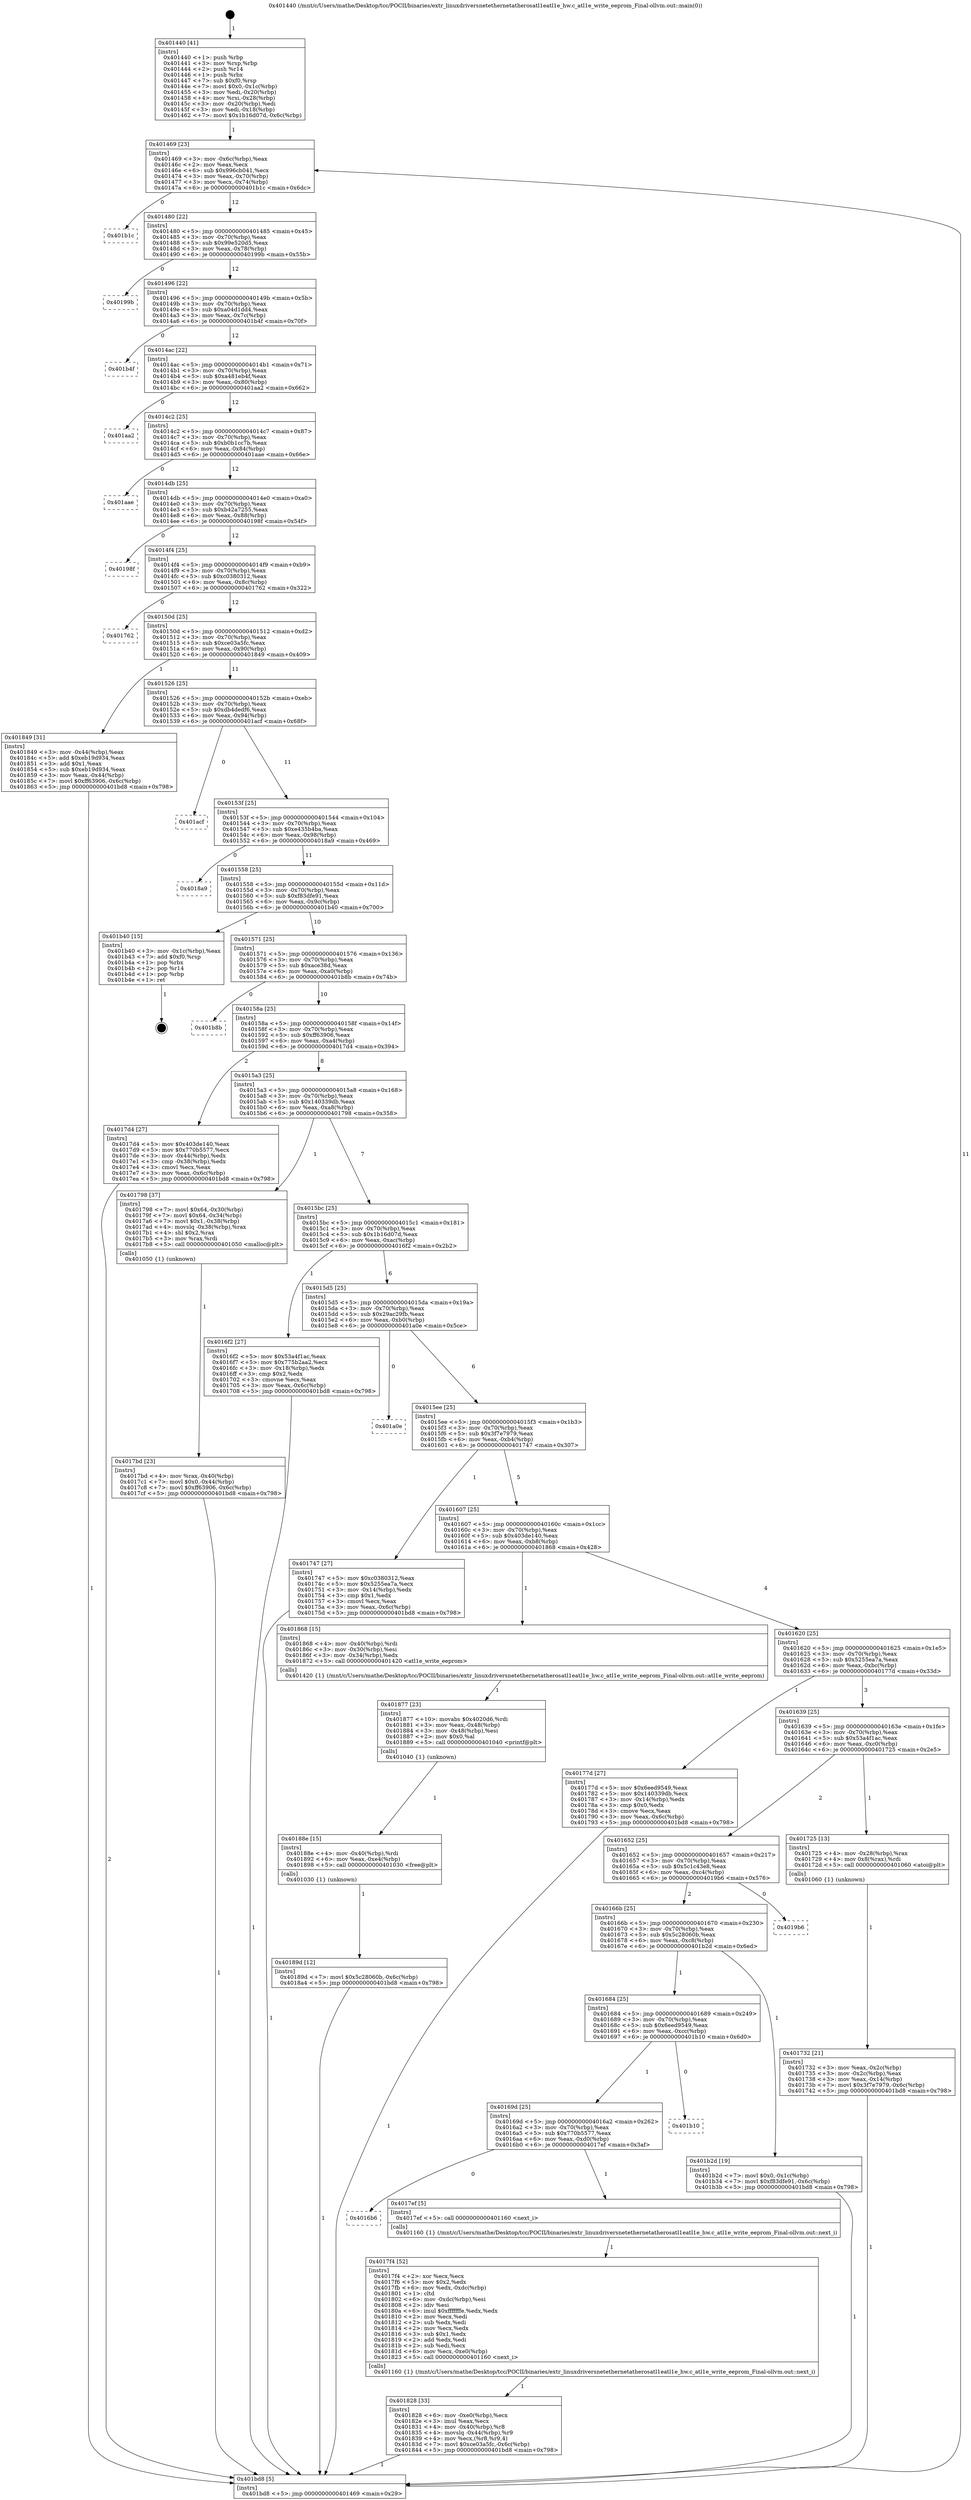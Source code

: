 digraph "0x401440" {
  label = "0x401440 (/mnt/c/Users/mathe/Desktop/tcc/POCII/binaries/extr_linuxdriversnetethernetatherosatl1eatl1e_hw.c_atl1e_write_eeprom_Final-ollvm.out::main(0))"
  labelloc = "t"
  node[shape=record]

  Entry [label="",width=0.3,height=0.3,shape=circle,fillcolor=black,style=filled]
  "0x401469" [label="{
     0x401469 [23]\l
     | [instrs]\l
     &nbsp;&nbsp;0x401469 \<+3\>: mov -0x6c(%rbp),%eax\l
     &nbsp;&nbsp;0x40146c \<+2\>: mov %eax,%ecx\l
     &nbsp;&nbsp;0x40146e \<+6\>: sub $0x996cb041,%ecx\l
     &nbsp;&nbsp;0x401474 \<+3\>: mov %eax,-0x70(%rbp)\l
     &nbsp;&nbsp;0x401477 \<+3\>: mov %ecx,-0x74(%rbp)\l
     &nbsp;&nbsp;0x40147a \<+6\>: je 0000000000401b1c \<main+0x6dc\>\l
  }"]
  "0x401b1c" [label="{
     0x401b1c\l
  }", style=dashed]
  "0x401480" [label="{
     0x401480 [22]\l
     | [instrs]\l
     &nbsp;&nbsp;0x401480 \<+5\>: jmp 0000000000401485 \<main+0x45\>\l
     &nbsp;&nbsp;0x401485 \<+3\>: mov -0x70(%rbp),%eax\l
     &nbsp;&nbsp;0x401488 \<+5\>: sub $0x99e520d5,%eax\l
     &nbsp;&nbsp;0x40148d \<+3\>: mov %eax,-0x78(%rbp)\l
     &nbsp;&nbsp;0x401490 \<+6\>: je 000000000040199b \<main+0x55b\>\l
  }"]
  Exit [label="",width=0.3,height=0.3,shape=circle,fillcolor=black,style=filled,peripheries=2]
  "0x40199b" [label="{
     0x40199b\l
  }", style=dashed]
  "0x401496" [label="{
     0x401496 [22]\l
     | [instrs]\l
     &nbsp;&nbsp;0x401496 \<+5\>: jmp 000000000040149b \<main+0x5b\>\l
     &nbsp;&nbsp;0x40149b \<+3\>: mov -0x70(%rbp),%eax\l
     &nbsp;&nbsp;0x40149e \<+5\>: sub $0xa04d1dd4,%eax\l
     &nbsp;&nbsp;0x4014a3 \<+3\>: mov %eax,-0x7c(%rbp)\l
     &nbsp;&nbsp;0x4014a6 \<+6\>: je 0000000000401b4f \<main+0x70f\>\l
  }"]
  "0x40189d" [label="{
     0x40189d [12]\l
     | [instrs]\l
     &nbsp;&nbsp;0x40189d \<+7\>: movl $0x5c28060b,-0x6c(%rbp)\l
     &nbsp;&nbsp;0x4018a4 \<+5\>: jmp 0000000000401bd8 \<main+0x798\>\l
  }"]
  "0x401b4f" [label="{
     0x401b4f\l
  }", style=dashed]
  "0x4014ac" [label="{
     0x4014ac [22]\l
     | [instrs]\l
     &nbsp;&nbsp;0x4014ac \<+5\>: jmp 00000000004014b1 \<main+0x71\>\l
     &nbsp;&nbsp;0x4014b1 \<+3\>: mov -0x70(%rbp),%eax\l
     &nbsp;&nbsp;0x4014b4 \<+5\>: sub $0xa481eb4f,%eax\l
     &nbsp;&nbsp;0x4014b9 \<+3\>: mov %eax,-0x80(%rbp)\l
     &nbsp;&nbsp;0x4014bc \<+6\>: je 0000000000401aa2 \<main+0x662\>\l
  }"]
  "0x40188e" [label="{
     0x40188e [15]\l
     | [instrs]\l
     &nbsp;&nbsp;0x40188e \<+4\>: mov -0x40(%rbp),%rdi\l
     &nbsp;&nbsp;0x401892 \<+6\>: mov %eax,-0xe4(%rbp)\l
     &nbsp;&nbsp;0x401898 \<+5\>: call 0000000000401030 \<free@plt\>\l
     | [calls]\l
     &nbsp;&nbsp;0x401030 \{1\} (unknown)\l
  }"]
  "0x401aa2" [label="{
     0x401aa2\l
  }", style=dashed]
  "0x4014c2" [label="{
     0x4014c2 [25]\l
     | [instrs]\l
     &nbsp;&nbsp;0x4014c2 \<+5\>: jmp 00000000004014c7 \<main+0x87\>\l
     &nbsp;&nbsp;0x4014c7 \<+3\>: mov -0x70(%rbp),%eax\l
     &nbsp;&nbsp;0x4014ca \<+5\>: sub $0xb0b1cc7b,%eax\l
     &nbsp;&nbsp;0x4014cf \<+6\>: mov %eax,-0x84(%rbp)\l
     &nbsp;&nbsp;0x4014d5 \<+6\>: je 0000000000401aae \<main+0x66e\>\l
  }"]
  "0x401877" [label="{
     0x401877 [23]\l
     | [instrs]\l
     &nbsp;&nbsp;0x401877 \<+10\>: movabs $0x4020d6,%rdi\l
     &nbsp;&nbsp;0x401881 \<+3\>: mov %eax,-0x48(%rbp)\l
     &nbsp;&nbsp;0x401884 \<+3\>: mov -0x48(%rbp),%esi\l
     &nbsp;&nbsp;0x401887 \<+2\>: mov $0x0,%al\l
     &nbsp;&nbsp;0x401889 \<+5\>: call 0000000000401040 \<printf@plt\>\l
     | [calls]\l
     &nbsp;&nbsp;0x401040 \{1\} (unknown)\l
  }"]
  "0x401aae" [label="{
     0x401aae\l
  }", style=dashed]
  "0x4014db" [label="{
     0x4014db [25]\l
     | [instrs]\l
     &nbsp;&nbsp;0x4014db \<+5\>: jmp 00000000004014e0 \<main+0xa0\>\l
     &nbsp;&nbsp;0x4014e0 \<+3\>: mov -0x70(%rbp),%eax\l
     &nbsp;&nbsp;0x4014e3 \<+5\>: sub $0xb42a7255,%eax\l
     &nbsp;&nbsp;0x4014e8 \<+6\>: mov %eax,-0x88(%rbp)\l
     &nbsp;&nbsp;0x4014ee \<+6\>: je 000000000040198f \<main+0x54f\>\l
  }"]
  "0x401828" [label="{
     0x401828 [33]\l
     | [instrs]\l
     &nbsp;&nbsp;0x401828 \<+6\>: mov -0xe0(%rbp),%ecx\l
     &nbsp;&nbsp;0x40182e \<+3\>: imul %eax,%ecx\l
     &nbsp;&nbsp;0x401831 \<+4\>: mov -0x40(%rbp),%r8\l
     &nbsp;&nbsp;0x401835 \<+4\>: movslq -0x44(%rbp),%r9\l
     &nbsp;&nbsp;0x401839 \<+4\>: mov %ecx,(%r8,%r9,4)\l
     &nbsp;&nbsp;0x40183d \<+7\>: movl $0xce03a5fc,-0x6c(%rbp)\l
     &nbsp;&nbsp;0x401844 \<+5\>: jmp 0000000000401bd8 \<main+0x798\>\l
  }"]
  "0x40198f" [label="{
     0x40198f\l
  }", style=dashed]
  "0x4014f4" [label="{
     0x4014f4 [25]\l
     | [instrs]\l
     &nbsp;&nbsp;0x4014f4 \<+5\>: jmp 00000000004014f9 \<main+0xb9\>\l
     &nbsp;&nbsp;0x4014f9 \<+3\>: mov -0x70(%rbp),%eax\l
     &nbsp;&nbsp;0x4014fc \<+5\>: sub $0xc0380312,%eax\l
     &nbsp;&nbsp;0x401501 \<+6\>: mov %eax,-0x8c(%rbp)\l
     &nbsp;&nbsp;0x401507 \<+6\>: je 0000000000401762 \<main+0x322\>\l
  }"]
  "0x4017f4" [label="{
     0x4017f4 [52]\l
     | [instrs]\l
     &nbsp;&nbsp;0x4017f4 \<+2\>: xor %ecx,%ecx\l
     &nbsp;&nbsp;0x4017f6 \<+5\>: mov $0x2,%edx\l
     &nbsp;&nbsp;0x4017fb \<+6\>: mov %edx,-0xdc(%rbp)\l
     &nbsp;&nbsp;0x401801 \<+1\>: cltd\l
     &nbsp;&nbsp;0x401802 \<+6\>: mov -0xdc(%rbp),%esi\l
     &nbsp;&nbsp;0x401808 \<+2\>: idiv %esi\l
     &nbsp;&nbsp;0x40180a \<+6\>: imul $0xfffffffe,%edx,%edx\l
     &nbsp;&nbsp;0x401810 \<+2\>: mov %ecx,%edi\l
     &nbsp;&nbsp;0x401812 \<+2\>: sub %edx,%edi\l
     &nbsp;&nbsp;0x401814 \<+2\>: mov %ecx,%edx\l
     &nbsp;&nbsp;0x401816 \<+3\>: sub $0x1,%edx\l
     &nbsp;&nbsp;0x401819 \<+2\>: add %edx,%edi\l
     &nbsp;&nbsp;0x40181b \<+2\>: sub %edi,%ecx\l
     &nbsp;&nbsp;0x40181d \<+6\>: mov %ecx,-0xe0(%rbp)\l
     &nbsp;&nbsp;0x401823 \<+5\>: call 0000000000401160 \<next_i\>\l
     | [calls]\l
     &nbsp;&nbsp;0x401160 \{1\} (/mnt/c/Users/mathe/Desktop/tcc/POCII/binaries/extr_linuxdriversnetethernetatherosatl1eatl1e_hw.c_atl1e_write_eeprom_Final-ollvm.out::next_i)\l
  }"]
  "0x401762" [label="{
     0x401762\l
  }", style=dashed]
  "0x40150d" [label="{
     0x40150d [25]\l
     | [instrs]\l
     &nbsp;&nbsp;0x40150d \<+5\>: jmp 0000000000401512 \<main+0xd2\>\l
     &nbsp;&nbsp;0x401512 \<+3\>: mov -0x70(%rbp),%eax\l
     &nbsp;&nbsp;0x401515 \<+5\>: sub $0xce03a5fc,%eax\l
     &nbsp;&nbsp;0x40151a \<+6\>: mov %eax,-0x90(%rbp)\l
     &nbsp;&nbsp;0x401520 \<+6\>: je 0000000000401849 \<main+0x409\>\l
  }"]
  "0x4016b6" [label="{
     0x4016b6\l
  }", style=dashed]
  "0x401849" [label="{
     0x401849 [31]\l
     | [instrs]\l
     &nbsp;&nbsp;0x401849 \<+3\>: mov -0x44(%rbp),%eax\l
     &nbsp;&nbsp;0x40184c \<+5\>: add $0xeb19d934,%eax\l
     &nbsp;&nbsp;0x401851 \<+3\>: add $0x1,%eax\l
     &nbsp;&nbsp;0x401854 \<+5\>: sub $0xeb19d934,%eax\l
     &nbsp;&nbsp;0x401859 \<+3\>: mov %eax,-0x44(%rbp)\l
     &nbsp;&nbsp;0x40185c \<+7\>: movl $0xff63906,-0x6c(%rbp)\l
     &nbsp;&nbsp;0x401863 \<+5\>: jmp 0000000000401bd8 \<main+0x798\>\l
  }"]
  "0x401526" [label="{
     0x401526 [25]\l
     | [instrs]\l
     &nbsp;&nbsp;0x401526 \<+5\>: jmp 000000000040152b \<main+0xeb\>\l
     &nbsp;&nbsp;0x40152b \<+3\>: mov -0x70(%rbp),%eax\l
     &nbsp;&nbsp;0x40152e \<+5\>: sub $0xdb4dedf6,%eax\l
     &nbsp;&nbsp;0x401533 \<+6\>: mov %eax,-0x94(%rbp)\l
     &nbsp;&nbsp;0x401539 \<+6\>: je 0000000000401acf \<main+0x68f\>\l
  }"]
  "0x4017ef" [label="{
     0x4017ef [5]\l
     | [instrs]\l
     &nbsp;&nbsp;0x4017ef \<+5\>: call 0000000000401160 \<next_i\>\l
     | [calls]\l
     &nbsp;&nbsp;0x401160 \{1\} (/mnt/c/Users/mathe/Desktop/tcc/POCII/binaries/extr_linuxdriversnetethernetatherosatl1eatl1e_hw.c_atl1e_write_eeprom_Final-ollvm.out::next_i)\l
  }"]
  "0x401acf" [label="{
     0x401acf\l
  }", style=dashed]
  "0x40153f" [label="{
     0x40153f [25]\l
     | [instrs]\l
     &nbsp;&nbsp;0x40153f \<+5\>: jmp 0000000000401544 \<main+0x104\>\l
     &nbsp;&nbsp;0x401544 \<+3\>: mov -0x70(%rbp),%eax\l
     &nbsp;&nbsp;0x401547 \<+5\>: sub $0xe435b4ba,%eax\l
     &nbsp;&nbsp;0x40154c \<+6\>: mov %eax,-0x98(%rbp)\l
     &nbsp;&nbsp;0x401552 \<+6\>: je 00000000004018a9 \<main+0x469\>\l
  }"]
  "0x40169d" [label="{
     0x40169d [25]\l
     | [instrs]\l
     &nbsp;&nbsp;0x40169d \<+5\>: jmp 00000000004016a2 \<main+0x262\>\l
     &nbsp;&nbsp;0x4016a2 \<+3\>: mov -0x70(%rbp),%eax\l
     &nbsp;&nbsp;0x4016a5 \<+5\>: sub $0x770b5577,%eax\l
     &nbsp;&nbsp;0x4016aa \<+6\>: mov %eax,-0xd0(%rbp)\l
     &nbsp;&nbsp;0x4016b0 \<+6\>: je 00000000004017ef \<main+0x3af\>\l
  }"]
  "0x4018a9" [label="{
     0x4018a9\l
  }", style=dashed]
  "0x401558" [label="{
     0x401558 [25]\l
     | [instrs]\l
     &nbsp;&nbsp;0x401558 \<+5\>: jmp 000000000040155d \<main+0x11d\>\l
     &nbsp;&nbsp;0x40155d \<+3\>: mov -0x70(%rbp),%eax\l
     &nbsp;&nbsp;0x401560 \<+5\>: sub $0xf83dfe91,%eax\l
     &nbsp;&nbsp;0x401565 \<+6\>: mov %eax,-0x9c(%rbp)\l
     &nbsp;&nbsp;0x40156b \<+6\>: je 0000000000401b40 \<main+0x700\>\l
  }"]
  "0x401b10" [label="{
     0x401b10\l
  }", style=dashed]
  "0x401b40" [label="{
     0x401b40 [15]\l
     | [instrs]\l
     &nbsp;&nbsp;0x401b40 \<+3\>: mov -0x1c(%rbp),%eax\l
     &nbsp;&nbsp;0x401b43 \<+7\>: add $0xf0,%rsp\l
     &nbsp;&nbsp;0x401b4a \<+1\>: pop %rbx\l
     &nbsp;&nbsp;0x401b4b \<+2\>: pop %r14\l
     &nbsp;&nbsp;0x401b4d \<+1\>: pop %rbp\l
     &nbsp;&nbsp;0x401b4e \<+1\>: ret\l
  }"]
  "0x401571" [label="{
     0x401571 [25]\l
     | [instrs]\l
     &nbsp;&nbsp;0x401571 \<+5\>: jmp 0000000000401576 \<main+0x136\>\l
     &nbsp;&nbsp;0x401576 \<+3\>: mov -0x70(%rbp),%eax\l
     &nbsp;&nbsp;0x401579 \<+5\>: sub $0xace38d,%eax\l
     &nbsp;&nbsp;0x40157e \<+6\>: mov %eax,-0xa0(%rbp)\l
     &nbsp;&nbsp;0x401584 \<+6\>: je 0000000000401b8b \<main+0x74b\>\l
  }"]
  "0x401684" [label="{
     0x401684 [25]\l
     | [instrs]\l
     &nbsp;&nbsp;0x401684 \<+5\>: jmp 0000000000401689 \<main+0x249\>\l
     &nbsp;&nbsp;0x401689 \<+3\>: mov -0x70(%rbp),%eax\l
     &nbsp;&nbsp;0x40168c \<+5\>: sub $0x6eed9549,%eax\l
     &nbsp;&nbsp;0x401691 \<+6\>: mov %eax,-0xcc(%rbp)\l
     &nbsp;&nbsp;0x401697 \<+6\>: je 0000000000401b10 \<main+0x6d0\>\l
  }"]
  "0x401b8b" [label="{
     0x401b8b\l
  }", style=dashed]
  "0x40158a" [label="{
     0x40158a [25]\l
     | [instrs]\l
     &nbsp;&nbsp;0x40158a \<+5\>: jmp 000000000040158f \<main+0x14f\>\l
     &nbsp;&nbsp;0x40158f \<+3\>: mov -0x70(%rbp),%eax\l
     &nbsp;&nbsp;0x401592 \<+5\>: sub $0xff63906,%eax\l
     &nbsp;&nbsp;0x401597 \<+6\>: mov %eax,-0xa4(%rbp)\l
     &nbsp;&nbsp;0x40159d \<+6\>: je 00000000004017d4 \<main+0x394\>\l
  }"]
  "0x401b2d" [label="{
     0x401b2d [19]\l
     | [instrs]\l
     &nbsp;&nbsp;0x401b2d \<+7\>: movl $0x0,-0x1c(%rbp)\l
     &nbsp;&nbsp;0x401b34 \<+7\>: movl $0xf83dfe91,-0x6c(%rbp)\l
     &nbsp;&nbsp;0x401b3b \<+5\>: jmp 0000000000401bd8 \<main+0x798\>\l
  }"]
  "0x4017d4" [label="{
     0x4017d4 [27]\l
     | [instrs]\l
     &nbsp;&nbsp;0x4017d4 \<+5\>: mov $0x403de140,%eax\l
     &nbsp;&nbsp;0x4017d9 \<+5\>: mov $0x770b5577,%ecx\l
     &nbsp;&nbsp;0x4017de \<+3\>: mov -0x44(%rbp),%edx\l
     &nbsp;&nbsp;0x4017e1 \<+3\>: cmp -0x38(%rbp),%edx\l
     &nbsp;&nbsp;0x4017e4 \<+3\>: cmovl %ecx,%eax\l
     &nbsp;&nbsp;0x4017e7 \<+3\>: mov %eax,-0x6c(%rbp)\l
     &nbsp;&nbsp;0x4017ea \<+5\>: jmp 0000000000401bd8 \<main+0x798\>\l
  }"]
  "0x4015a3" [label="{
     0x4015a3 [25]\l
     | [instrs]\l
     &nbsp;&nbsp;0x4015a3 \<+5\>: jmp 00000000004015a8 \<main+0x168\>\l
     &nbsp;&nbsp;0x4015a8 \<+3\>: mov -0x70(%rbp),%eax\l
     &nbsp;&nbsp;0x4015ab \<+5\>: sub $0x140339db,%eax\l
     &nbsp;&nbsp;0x4015b0 \<+6\>: mov %eax,-0xa8(%rbp)\l
     &nbsp;&nbsp;0x4015b6 \<+6\>: je 0000000000401798 \<main+0x358\>\l
  }"]
  "0x40166b" [label="{
     0x40166b [25]\l
     | [instrs]\l
     &nbsp;&nbsp;0x40166b \<+5\>: jmp 0000000000401670 \<main+0x230\>\l
     &nbsp;&nbsp;0x401670 \<+3\>: mov -0x70(%rbp),%eax\l
     &nbsp;&nbsp;0x401673 \<+5\>: sub $0x5c28060b,%eax\l
     &nbsp;&nbsp;0x401678 \<+6\>: mov %eax,-0xc8(%rbp)\l
     &nbsp;&nbsp;0x40167e \<+6\>: je 0000000000401b2d \<main+0x6ed\>\l
  }"]
  "0x401798" [label="{
     0x401798 [37]\l
     | [instrs]\l
     &nbsp;&nbsp;0x401798 \<+7\>: movl $0x64,-0x30(%rbp)\l
     &nbsp;&nbsp;0x40179f \<+7\>: movl $0x64,-0x34(%rbp)\l
     &nbsp;&nbsp;0x4017a6 \<+7\>: movl $0x1,-0x38(%rbp)\l
     &nbsp;&nbsp;0x4017ad \<+4\>: movslq -0x38(%rbp),%rax\l
     &nbsp;&nbsp;0x4017b1 \<+4\>: shl $0x2,%rax\l
     &nbsp;&nbsp;0x4017b5 \<+3\>: mov %rax,%rdi\l
     &nbsp;&nbsp;0x4017b8 \<+5\>: call 0000000000401050 \<malloc@plt\>\l
     | [calls]\l
     &nbsp;&nbsp;0x401050 \{1\} (unknown)\l
  }"]
  "0x4015bc" [label="{
     0x4015bc [25]\l
     | [instrs]\l
     &nbsp;&nbsp;0x4015bc \<+5\>: jmp 00000000004015c1 \<main+0x181\>\l
     &nbsp;&nbsp;0x4015c1 \<+3\>: mov -0x70(%rbp),%eax\l
     &nbsp;&nbsp;0x4015c4 \<+5\>: sub $0x1b16d07d,%eax\l
     &nbsp;&nbsp;0x4015c9 \<+6\>: mov %eax,-0xac(%rbp)\l
     &nbsp;&nbsp;0x4015cf \<+6\>: je 00000000004016f2 \<main+0x2b2\>\l
  }"]
  "0x4019b6" [label="{
     0x4019b6\l
  }", style=dashed]
  "0x4016f2" [label="{
     0x4016f2 [27]\l
     | [instrs]\l
     &nbsp;&nbsp;0x4016f2 \<+5\>: mov $0x53a4f1ac,%eax\l
     &nbsp;&nbsp;0x4016f7 \<+5\>: mov $0x775b2aa2,%ecx\l
     &nbsp;&nbsp;0x4016fc \<+3\>: mov -0x18(%rbp),%edx\l
     &nbsp;&nbsp;0x4016ff \<+3\>: cmp $0x2,%edx\l
     &nbsp;&nbsp;0x401702 \<+3\>: cmovne %ecx,%eax\l
     &nbsp;&nbsp;0x401705 \<+3\>: mov %eax,-0x6c(%rbp)\l
     &nbsp;&nbsp;0x401708 \<+5\>: jmp 0000000000401bd8 \<main+0x798\>\l
  }"]
  "0x4015d5" [label="{
     0x4015d5 [25]\l
     | [instrs]\l
     &nbsp;&nbsp;0x4015d5 \<+5\>: jmp 00000000004015da \<main+0x19a\>\l
     &nbsp;&nbsp;0x4015da \<+3\>: mov -0x70(%rbp),%eax\l
     &nbsp;&nbsp;0x4015dd \<+5\>: sub $0x29ac29fb,%eax\l
     &nbsp;&nbsp;0x4015e2 \<+6\>: mov %eax,-0xb0(%rbp)\l
     &nbsp;&nbsp;0x4015e8 \<+6\>: je 0000000000401a0e \<main+0x5ce\>\l
  }"]
  "0x401bd8" [label="{
     0x401bd8 [5]\l
     | [instrs]\l
     &nbsp;&nbsp;0x401bd8 \<+5\>: jmp 0000000000401469 \<main+0x29\>\l
  }"]
  "0x401440" [label="{
     0x401440 [41]\l
     | [instrs]\l
     &nbsp;&nbsp;0x401440 \<+1\>: push %rbp\l
     &nbsp;&nbsp;0x401441 \<+3\>: mov %rsp,%rbp\l
     &nbsp;&nbsp;0x401444 \<+2\>: push %r14\l
     &nbsp;&nbsp;0x401446 \<+1\>: push %rbx\l
     &nbsp;&nbsp;0x401447 \<+7\>: sub $0xf0,%rsp\l
     &nbsp;&nbsp;0x40144e \<+7\>: movl $0x0,-0x1c(%rbp)\l
     &nbsp;&nbsp;0x401455 \<+3\>: mov %edi,-0x20(%rbp)\l
     &nbsp;&nbsp;0x401458 \<+4\>: mov %rsi,-0x28(%rbp)\l
     &nbsp;&nbsp;0x40145c \<+3\>: mov -0x20(%rbp),%edi\l
     &nbsp;&nbsp;0x40145f \<+3\>: mov %edi,-0x18(%rbp)\l
     &nbsp;&nbsp;0x401462 \<+7\>: movl $0x1b16d07d,-0x6c(%rbp)\l
  }"]
  "0x4017bd" [label="{
     0x4017bd [23]\l
     | [instrs]\l
     &nbsp;&nbsp;0x4017bd \<+4\>: mov %rax,-0x40(%rbp)\l
     &nbsp;&nbsp;0x4017c1 \<+7\>: movl $0x0,-0x44(%rbp)\l
     &nbsp;&nbsp;0x4017c8 \<+7\>: movl $0xff63906,-0x6c(%rbp)\l
     &nbsp;&nbsp;0x4017cf \<+5\>: jmp 0000000000401bd8 \<main+0x798\>\l
  }"]
  "0x401a0e" [label="{
     0x401a0e\l
  }", style=dashed]
  "0x4015ee" [label="{
     0x4015ee [25]\l
     | [instrs]\l
     &nbsp;&nbsp;0x4015ee \<+5\>: jmp 00000000004015f3 \<main+0x1b3\>\l
     &nbsp;&nbsp;0x4015f3 \<+3\>: mov -0x70(%rbp),%eax\l
     &nbsp;&nbsp;0x4015f6 \<+5\>: sub $0x3f7e7979,%eax\l
     &nbsp;&nbsp;0x4015fb \<+6\>: mov %eax,-0xb4(%rbp)\l
     &nbsp;&nbsp;0x401601 \<+6\>: je 0000000000401747 \<main+0x307\>\l
  }"]
  "0x401732" [label="{
     0x401732 [21]\l
     | [instrs]\l
     &nbsp;&nbsp;0x401732 \<+3\>: mov %eax,-0x2c(%rbp)\l
     &nbsp;&nbsp;0x401735 \<+3\>: mov -0x2c(%rbp),%eax\l
     &nbsp;&nbsp;0x401738 \<+3\>: mov %eax,-0x14(%rbp)\l
     &nbsp;&nbsp;0x40173b \<+7\>: movl $0x3f7e7979,-0x6c(%rbp)\l
     &nbsp;&nbsp;0x401742 \<+5\>: jmp 0000000000401bd8 \<main+0x798\>\l
  }"]
  "0x401747" [label="{
     0x401747 [27]\l
     | [instrs]\l
     &nbsp;&nbsp;0x401747 \<+5\>: mov $0xc0380312,%eax\l
     &nbsp;&nbsp;0x40174c \<+5\>: mov $0x5255ea7a,%ecx\l
     &nbsp;&nbsp;0x401751 \<+3\>: mov -0x14(%rbp),%edx\l
     &nbsp;&nbsp;0x401754 \<+3\>: cmp $0x1,%edx\l
     &nbsp;&nbsp;0x401757 \<+3\>: cmovl %ecx,%eax\l
     &nbsp;&nbsp;0x40175a \<+3\>: mov %eax,-0x6c(%rbp)\l
     &nbsp;&nbsp;0x40175d \<+5\>: jmp 0000000000401bd8 \<main+0x798\>\l
  }"]
  "0x401607" [label="{
     0x401607 [25]\l
     | [instrs]\l
     &nbsp;&nbsp;0x401607 \<+5\>: jmp 000000000040160c \<main+0x1cc\>\l
     &nbsp;&nbsp;0x40160c \<+3\>: mov -0x70(%rbp),%eax\l
     &nbsp;&nbsp;0x40160f \<+5\>: sub $0x403de140,%eax\l
     &nbsp;&nbsp;0x401614 \<+6\>: mov %eax,-0xb8(%rbp)\l
     &nbsp;&nbsp;0x40161a \<+6\>: je 0000000000401868 \<main+0x428\>\l
  }"]
  "0x401652" [label="{
     0x401652 [25]\l
     | [instrs]\l
     &nbsp;&nbsp;0x401652 \<+5\>: jmp 0000000000401657 \<main+0x217\>\l
     &nbsp;&nbsp;0x401657 \<+3\>: mov -0x70(%rbp),%eax\l
     &nbsp;&nbsp;0x40165a \<+5\>: sub $0x5c1c43e8,%eax\l
     &nbsp;&nbsp;0x40165f \<+6\>: mov %eax,-0xc4(%rbp)\l
     &nbsp;&nbsp;0x401665 \<+6\>: je 00000000004019b6 \<main+0x576\>\l
  }"]
  "0x401868" [label="{
     0x401868 [15]\l
     | [instrs]\l
     &nbsp;&nbsp;0x401868 \<+4\>: mov -0x40(%rbp),%rdi\l
     &nbsp;&nbsp;0x40186c \<+3\>: mov -0x30(%rbp),%esi\l
     &nbsp;&nbsp;0x40186f \<+3\>: mov -0x34(%rbp),%edx\l
     &nbsp;&nbsp;0x401872 \<+5\>: call 0000000000401420 \<atl1e_write_eeprom\>\l
     | [calls]\l
     &nbsp;&nbsp;0x401420 \{1\} (/mnt/c/Users/mathe/Desktop/tcc/POCII/binaries/extr_linuxdriversnetethernetatherosatl1eatl1e_hw.c_atl1e_write_eeprom_Final-ollvm.out::atl1e_write_eeprom)\l
  }"]
  "0x401620" [label="{
     0x401620 [25]\l
     | [instrs]\l
     &nbsp;&nbsp;0x401620 \<+5\>: jmp 0000000000401625 \<main+0x1e5\>\l
     &nbsp;&nbsp;0x401625 \<+3\>: mov -0x70(%rbp),%eax\l
     &nbsp;&nbsp;0x401628 \<+5\>: sub $0x5255ea7a,%eax\l
     &nbsp;&nbsp;0x40162d \<+6\>: mov %eax,-0xbc(%rbp)\l
     &nbsp;&nbsp;0x401633 \<+6\>: je 000000000040177d \<main+0x33d\>\l
  }"]
  "0x401725" [label="{
     0x401725 [13]\l
     | [instrs]\l
     &nbsp;&nbsp;0x401725 \<+4\>: mov -0x28(%rbp),%rax\l
     &nbsp;&nbsp;0x401729 \<+4\>: mov 0x8(%rax),%rdi\l
     &nbsp;&nbsp;0x40172d \<+5\>: call 0000000000401060 \<atoi@plt\>\l
     | [calls]\l
     &nbsp;&nbsp;0x401060 \{1\} (unknown)\l
  }"]
  "0x40177d" [label="{
     0x40177d [27]\l
     | [instrs]\l
     &nbsp;&nbsp;0x40177d \<+5\>: mov $0x6eed9549,%eax\l
     &nbsp;&nbsp;0x401782 \<+5\>: mov $0x140339db,%ecx\l
     &nbsp;&nbsp;0x401787 \<+3\>: mov -0x14(%rbp),%edx\l
     &nbsp;&nbsp;0x40178a \<+3\>: cmp $0x0,%edx\l
     &nbsp;&nbsp;0x40178d \<+3\>: cmove %ecx,%eax\l
     &nbsp;&nbsp;0x401790 \<+3\>: mov %eax,-0x6c(%rbp)\l
     &nbsp;&nbsp;0x401793 \<+5\>: jmp 0000000000401bd8 \<main+0x798\>\l
  }"]
  "0x401639" [label="{
     0x401639 [25]\l
     | [instrs]\l
     &nbsp;&nbsp;0x401639 \<+5\>: jmp 000000000040163e \<main+0x1fe\>\l
     &nbsp;&nbsp;0x40163e \<+3\>: mov -0x70(%rbp),%eax\l
     &nbsp;&nbsp;0x401641 \<+5\>: sub $0x53a4f1ac,%eax\l
     &nbsp;&nbsp;0x401646 \<+6\>: mov %eax,-0xc0(%rbp)\l
     &nbsp;&nbsp;0x40164c \<+6\>: je 0000000000401725 \<main+0x2e5\>\l
  }"]
  Entry -> "0x401440" [label=" 1"]
  "0x401469" -> "0x401b1c" [label=" 0"]
  "0x401469" -> "0x401480" [label=" 12"]
  "0x401b40" -> Exit [label=" 1"]
  "0x401480" -> "0x40199b" [label=" 0"]
  "0x401480" -> "0x401496" [label=" 12"]
  "0x401b2d" -> "0x401bd8" [label=" 1"]
  "0x401496" -> "0x401b4f" [label=" 0"]
  "0x401496" -> "0x4014ac" [label=" 12"]
  "0x40189d" -> "0x401bd8" [label=" 1"]
  "0x4014ac" -> "0x401aa2" [label=" 0"]
  "0x4014ac" -> "0x4014c2" [label=" 12"]
  "0x40188e" -> "0x40189d" [label=" 1"]
  "0x4014c2" -> "0x401aae" [label=" 0"]
  "0x4014c2" -> "0x4014db" [label=" 12"]
  "0x401877" -> "0x40188e" [label=" 1"]
  "0x4014db" -> "0x40198f" [label=" 0"]
  "0x4014db" -> "0x4014f4" [label=" 12"]
  "0x401868" -> "0x401877" [label=" 1"]
  "0x4014f4" -> "0x401762" [label=" 0"]
  "0x4014f4" -> "0x40150d" [label=" 12"]
  "0x401849" -> "0x401bd8" [label=" 1"]
  "0x40150d" -> "0x401849" [label=" 1"]
  "0x40150d" -> "0x401526" [label=" 11"]
  "0x401828" -> "0x401bd8" [label=" 1"]
  "0x401526" -> "0x401acf" [label=" 0"]
  "0x401526" -> "0x40153f" [label=" 11"]
  "0x4017f4" -> "0x401828" [label=" 1"]
  "0x40153f" -> "0x4018a9" [label=" 0"]
  "0x40153f" -> "0x401558" [label=" 11"]
  "0x40169d" -> "0x4016b6" [label=" 0"]
  "0x401558" -> "0x401b40" [label=" 1"]
  "0x401558" -> "0x401571" [label=" 10"]
  "0x40169d" -> "0x4017ef" [label=" 1"]
  "0x401571" -> "0x401b8b" [label=" 0"]
  "0x401571" -> "0x40158a" [label=" 10"]
  "0x401684" -> "0x40169d" [label=" 1"]
  "0x40158a" -> "0x4017d4" [label=" 2"]
  "0x40158a" -> "0x4015a3" [label=" 8"]
  "0x401684" -> "0x401b10" [label=" 0"]
  "0x4015a3" -> "0x401798" [label=" 1"]
  "0x4015a3" -> "0x4015bc" [label=" 7"]
  "0x40166b" -> "0x401684" [label=" 1"]
  "0x4015bc" -> "0x4016f2" [label=" 1"]
  "0x4015bc" -> "0x4015d5" [label=" 6"]
  "0x4016f2" -> "0x401bd8" [label=" 1"]
  "0x401440" -> "0x401469" [label=" 1"]
  "0x401bd8" -> "0x401469" [label=" 11"]
  "0x40166b" -> "0x401b2d" [label=" 1"]
  "0x4015d5" -> "0x401a0e" [label=" 0"]
  "0x4015d5" -> "0x4015ee" [label=" 6"]
  "0x401652" -> "0x40166b" [label=" 2"]
  "0x4015ee" -> "0x401747" [label=" 1"]
  "0x4015ee" -> "0x401607" [label=" 5"]
  "0x401652" -> "0x4019b6" [label=" 0"]
  "0x401607" -> "0x401868" [label=" 1"]
  "0x401607" -> "0x401620" [label=" 4"]
  "0x4017ef" -> "0x4017f4" [label=" 1"]
  "0x401620" -> "0x40177d" [label=" 1"]
  "0x401620" -> "0x401639" [label=" 3"]
  "0x4017d4" -> "0x401bd8" [label=" 2"]
  "0x401639" -> "0x401725" [label=" 1"]
  "0x401639" -> "0x401652" [label=" 2"]
  "0x401725" -> "0x401732" [label=" 1"]
  "0x401732" -> "0x401bd8" [label=" 1"]
  "0x401747" -> "0x401bd8" [label=" 1"]
  "0x40177d" -> "0x401bd8" [label=" 1"]
  "0x401798" -> "0x4017bd" [label=" 1"]
  "0x4017bd" -> "0x401bd8" [label=" 1"]
}
